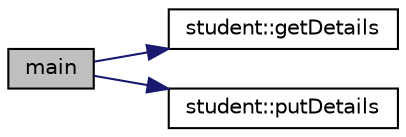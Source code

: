 digraph "main"
{
  edge [fontname="Helvetica",fontsize="10",labelfontname="Helvetica",labelfontsize="10"];
  node [fontname="Helvetica",fontsize="10",shape=record];
  rankdir="LR";
  Node1 [label="main",height=0.2,width=0.4,color="black", fillcolor="grey75", style="filled", fontcolor="black"];
  Node1 -> Node2 [color="midnightblue",fontsize="10",style="solid",fontname="Helvetica"];
  Node2 [label="student::getDetails",height=0.2,width=0.4,color="black", fillcolor="white", style="filled",URL="$classstudent.html#a9516948671b936201a0daac50ad4ca6f"];
  Node1 -> Node3 [color="midnightblue",fontsize="10",style="solid",fontname="Helvetica"];
  Node3 [label="student::putDetails",height=0.2,width=0.4,color="black", fillcolor="white", style="filled",URL="$classstudent.html#a2de761d21703bd2b530de4cbc5eed372"];
}
